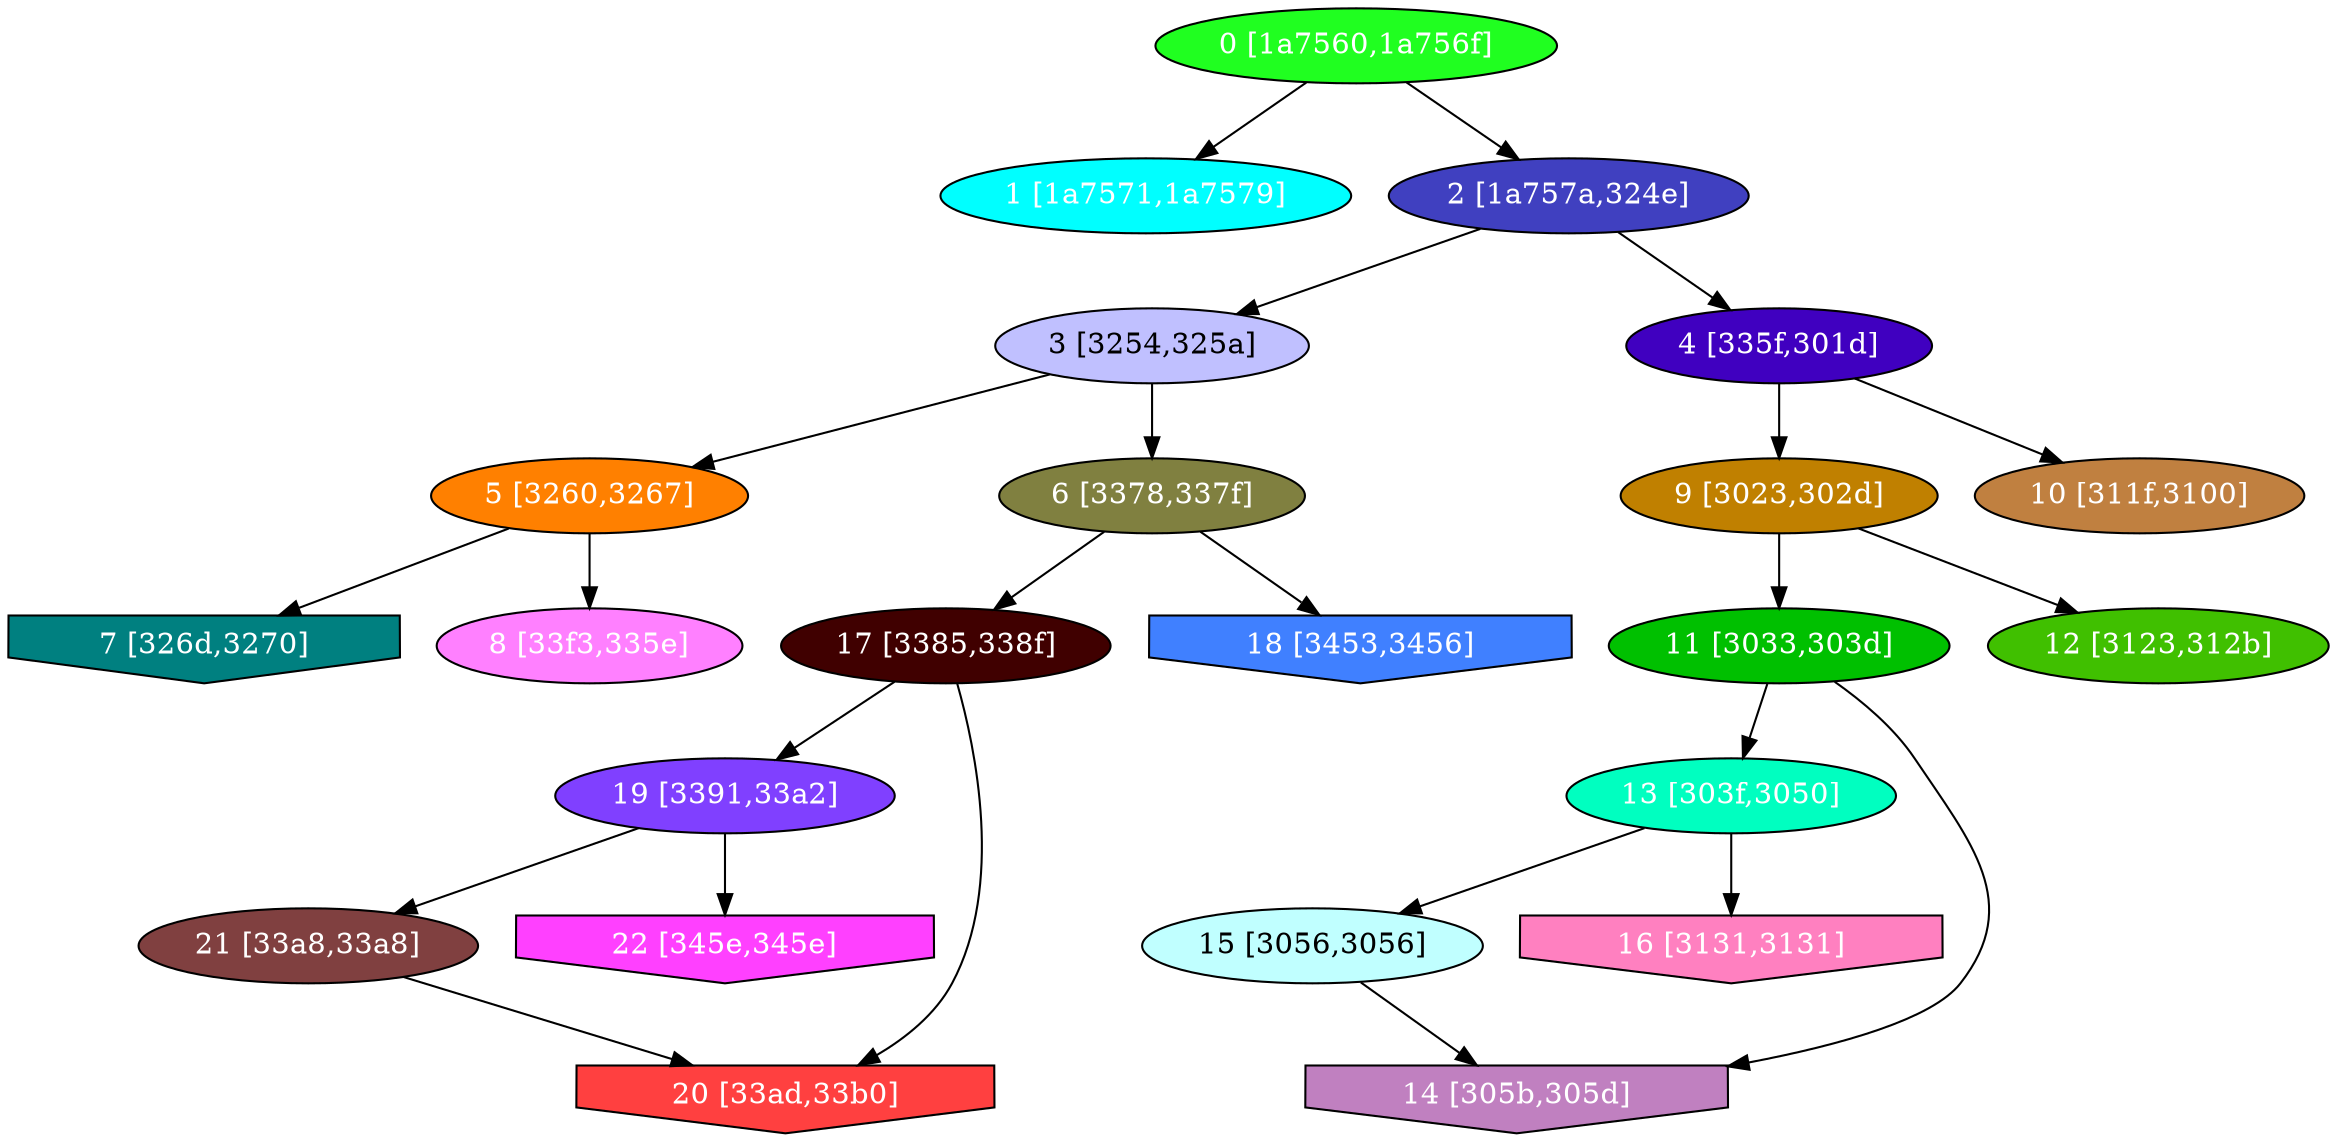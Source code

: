 diGraph libnss3{
	libnss3_0  [style=filled fillcolor="#20FF20" fontcolor="#ffffff" shape=oval label="0 [1a7560,1a756f]"]
	libnss3_1  [style=filled fillcolor="#00FFFF" fontcolor="#ffffff" shape=oval label="1 [1a7571,1a7579]"]
	libnss3_2  [style=filled fillcolor="#4040C0" fontcolor="#ffffff" shape=oval label="2 [1a757a,324e]"]
	libnss3_3  [style=filled fillcolor="#C0C0FF" fontcolor="#000000" shape=oval label="3 [3254,325a]"]
	libnss3_4  [style=filled fillcolor="#4000C0" fontcolor="#ffffff" shape=oval label="4 [335f,301d]"]
	libnss3_5  [style=filled fillcolor="#FF8000" fontcolor="#ffffff" shape=oval label="5 [3260,3267]"]
	libnss3_6  [style=filled fillcolor="#808040" fontcolor="#ffffff" shape=oval label="6 [3378,337f]"]
	libnss3_7  [style=filled fillcolor="#008080" fontcolor="#ffffff" shape=invhouse label="7 [326d,3270]"]
	libnss3_8  [style=filled fillcolor="#FF80FF" fontcolor="#ffffff" shape=oval label="8 [33f3,335e]"]
	libnss3_9  [style=filled fillcolor="#C08000" fontcolor="#ffffff" shape=oval label="9 [3023,302d]"]
	libnss3_a  [style=filled fillcolor="#C08040" fontcolor="#ffffff" shape=oval label="10 [311f,3100]"]
	libnss3_b  [style=filled fillcolor="#00C000" fontcolor="#ffffff" shape=oval label="11 [3033,303d]"]
	libnss3_c  [style=filled fillcolor="#40C000" fontcolor="#ffffff" shape=oval label="12 [3123,312b]"]
	libnss3_d  [style=filled fillcolor="#00FFC0" fontcolor="#ffffff" shape=oval label="13 [303f,3050]"]
	libnss3_e  [style=filled fillcolor="#C080C0" fontcolor="#ffffff" shape=invhouse label="14 [305b,305d]"]
	libnss3_f  [style=filled fillcolor="#C0FFFF" fontcolor="#000000" shape=oval label="15 [3056,3056]"]
	libnss3_10  [style=filled fillcolor="#FF80C0" fontcolor="#ffffff" shape=invhouse label="16 [3131,3131]"]
	libnss3_11  [style=filled fillcolor="#400000" fontcolor="#ffffff" shape=oval label="17 [3385,338f]"]
	libnss3_12  [style=filled fillcolor="#4080FF" fontcolor="#ffffff" shape=invhouse label="18 [3453,3456]"]
	libnss3_13  [style=filled fillcolor="#8040FF" fontcolor="#ffffff" shape=oval label="19 [3391,33a2]"]
	libnss3_14  [style=filled fillcolor="#FF4040" fontcolor="#ffffff" shape=invhouse label="20 [33ad,33b0]"]
	libnss3_15  [style=filled fillcolor="#804040" fontcolor="#ffffff" shape=oval label="21 [33a8,33a8]"]
	libnss3_16  [style=filled fillcolor="#FF40FF" fontcolor="#ffffff" shape=invhouse label="22 [345e,345e]"]

	libnss3_0 -> libnss3_1
	libnss3_0 -> libnss3_2
	libnss3_2 -> libnss3_3
	libnss3_2 -> libnss3_4
	libnss3_3 -> libnss3_5
	libnss3_3 -> libnss3_6
	libnss3_4 -> libnss3_9
	libnss3_4 -> libnss3_a
	libnss3_5 -> libnss3_7
	libnss3_5 -> libnss3_8
	libnss3_6 -> libnss3_11
	libnss3_6 -> libnss3_12
	libnss3_9 -> libnss3_b
	libnss3_9 -> libnss3_c
	libnss3_b -> libnss3_d
	libnss3_b -> libnss3_e
	libnss3_d -> libnss3_f
	libnss3_d -> libnss3_10
	libnss3_f -> libnss3_e
	libnss3_11 -> libnss3_13
	libnss3_11 -> libnss3_14
	libnss3_13 -> libnss3_15
	libnss3_13 -> libnss3_16
	libnss3_15 -> libnss3_14
}